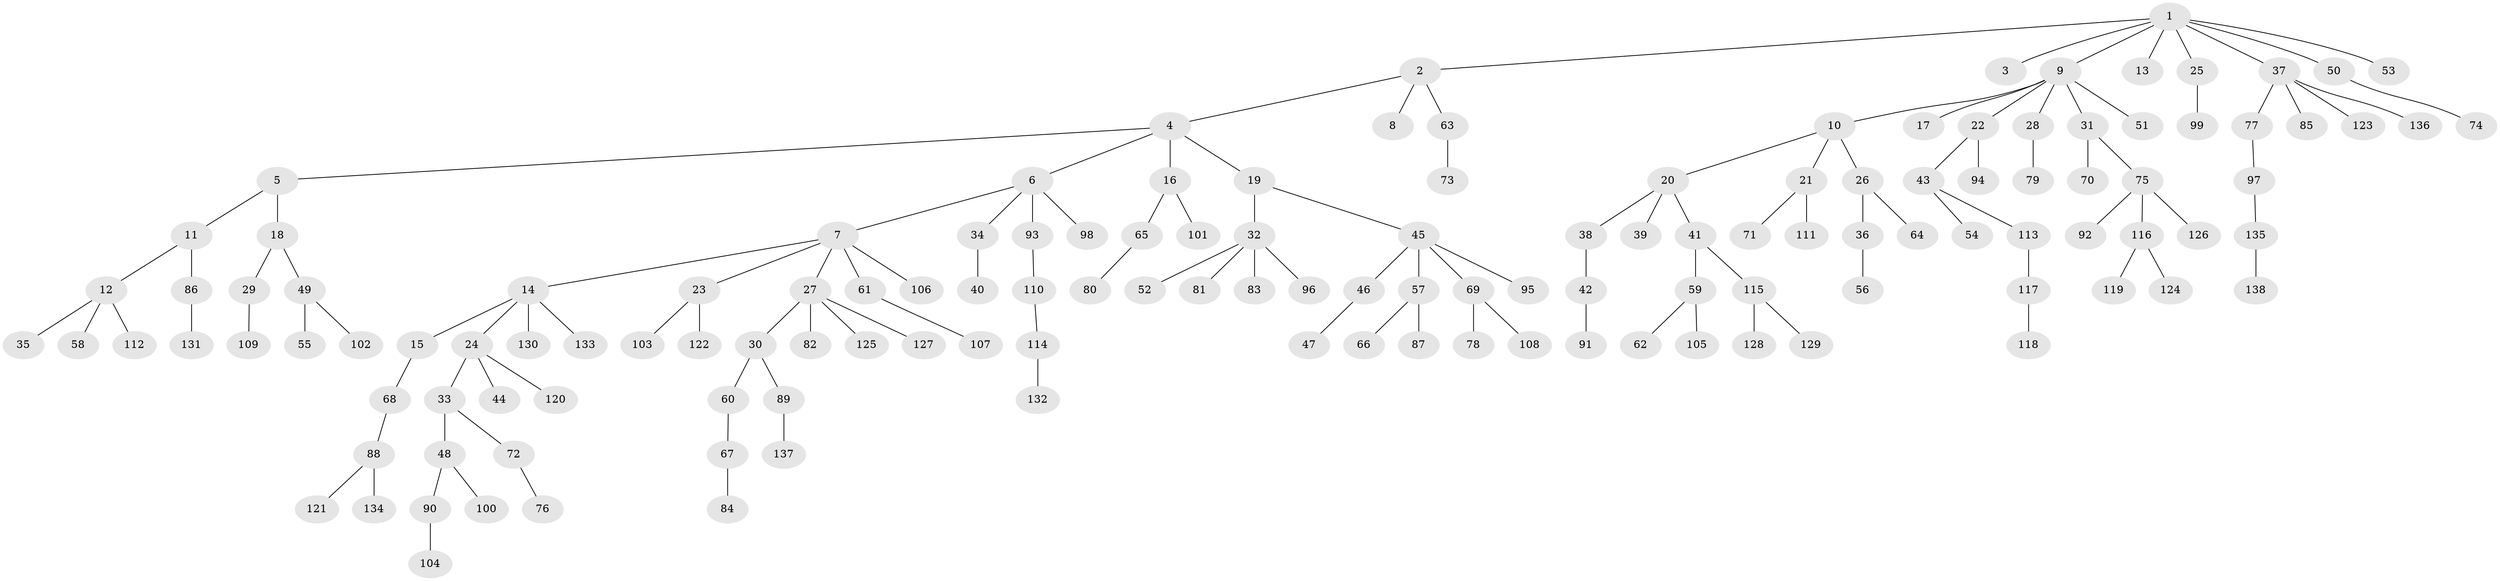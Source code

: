 // Generated by graph-tools (version 1.1) at 2025/26/03/09/25 03:26:28]
// undirected, 138 vertices, 137 edges
graph export_dot {
graph [start="1"]
  node [color=gray90,style=filled];
  1;
  2;
  3;
  4;
  5;
  6;
  7;
  8;
  9;
  10;
  11;
  12;
  13;
  14;
  15;
  16;
  17;
  18;
  19;
  20;
  21;
  22;
  23;
  24;
  25;
  26;
  27;
  28;
  29;
  30;
  31;
  32;
  33;
  34;
  35;
  36;
  37;
  38;
  39;
  40;
  41;
  42;
  43;
  44;
  45;
  46;
  47;
  48;
  49;
  50;
  51;
  52;
  53;
  54;
  55;
  56;
  57;
  58;
  59;
  60;
  61;
  62;
  63;
  64;
  65;
  66;
  67;
  68;
  69;
  70;
  71;
  72;
  73;
  74;
  75;
  76;
  77;
  78;
  79;
  80;
  81;
  82;
  83;
  84;
  85;
  86;
  87;
  88;
  89;
  90;
  91;
  92;
  93;
  94;
  95;
  96;
  97;
  98;
  99;
  100;
  101;
  102;
  103;
  104;
  105;
  106;
  107;
  108;
  109;
  110;
  111;
  112;
  113;
  114;
  115;
  116;
  117;
  118;
  119;
  120;
  121;
  122;
  123;
  124;
  125;
  126;
  127;
  128;
  129;
  130;
  131;
  132;
  133;
  134;
  135;
  136;
  137;
  138;
  1 -- 2;
  1 -- 3;
  1 -- 9;
  1 -- 13;
  1 -- 25;
  1 -- 37;
  1 -- 50;
  1 -- 53;
  2 -- 4;
  2 -- 8;
  2 -- 63;
  4 -- 5;
  4 -- 6;
  4 -- 16;
  4 -- 19;
  5 -- 11;
  5 -- 18;
  6 -- 7;
  6 -- 34;
  6 -- 93;
  6 -- 98;
  7 -- 14;
  7 -- 23;
  7 -- 27;
  7 -- 61;
  7 -- 106;
  9 -- 10;
  9 -- 17;
  9 -- 22;
  9 -- 28;
  9 -- 31;
  9 -- 51;
  10 -- 20;
  10 -- 21;
  10 -- 26;
  11 -- 12;
  11 -- 86;
  12 -- 35;
  12 -- 58;
  12 -- 112;
  14 -- 15;
  14 -- 24;
  14 -- 130;
  14 -- 133;
  15 -- 68;
  16 -- 65;
  16 -- 101;
  18 -- 29;
  18 -- 49;
  19 -- 32;
  19 -- 45;
  20 -- 38;
  20 -- 39;
  20 -- 41;
  21 -- 71;
  21 -- 111;
  22 -- 43;
  22 -- 94;
  23 -- 103;
  23 -- 122;
  24 -- 33;
  24 -- 44;
  24 -- 120;
  25 -- 99;
  26 -- 36;
  26 -- 64;
  27 -- 30;
  27 -- 82;
  27 -- 125;
  27 -- 127;
  28 -- 79;
  29 -- 109;
  30 -- 60;
  30 -- 89;
  31 -- 70;
  31 -- 75;
  32 -- 52;
  32 -- 81;
  32 -- 83;
  32 -- 96;
  33 -- 48;
  33 -- 72;
  34 -- 40;
  36 -- 56;
  37 -- 77;
  37 -- 85;
  37 -- 123;
  37 -- 136;
  38 -- 42;
  41 -- 59;
  41 -- 115;
  42 -- 91;
  43 -- 54;
  43 -- 113;
  45 -- 46;
  45 -- 57;
  45 -- 69;
  45 -- 95;
  46 -- 47;
  48 -- 90;
  48 -- 100;
  49 -- 55;
  49 -- 102;
  50 -- 74;
  57 -- 66;
  57 -- 87;
  59 -- 62;
  59 -- 105;
  60 -- 67;
  61 -- 107;
  63 -- 73;
  65 -- 80;
  67 -- 84;
  68 -- 88;
  69 -- 78;
  69 -- 108;
  72 -- 76;
  75 -- 92;
  75 -- 116;
  75 -- 126;
  77 -- 97;
  86 -- 131;
  88 -- 121;
  88 -- 134;
  89 -- 137;
  90 -- 104;
  93 -- 110;
  97 -- 135;
  110 -- 114;
  113 -- 117;
  114 -- 132;
  115 -- 128;
  115 -- 129;
  116 -- 119;
  116 -- 124;
  117 -- 118;
  135 -- 138;
}
